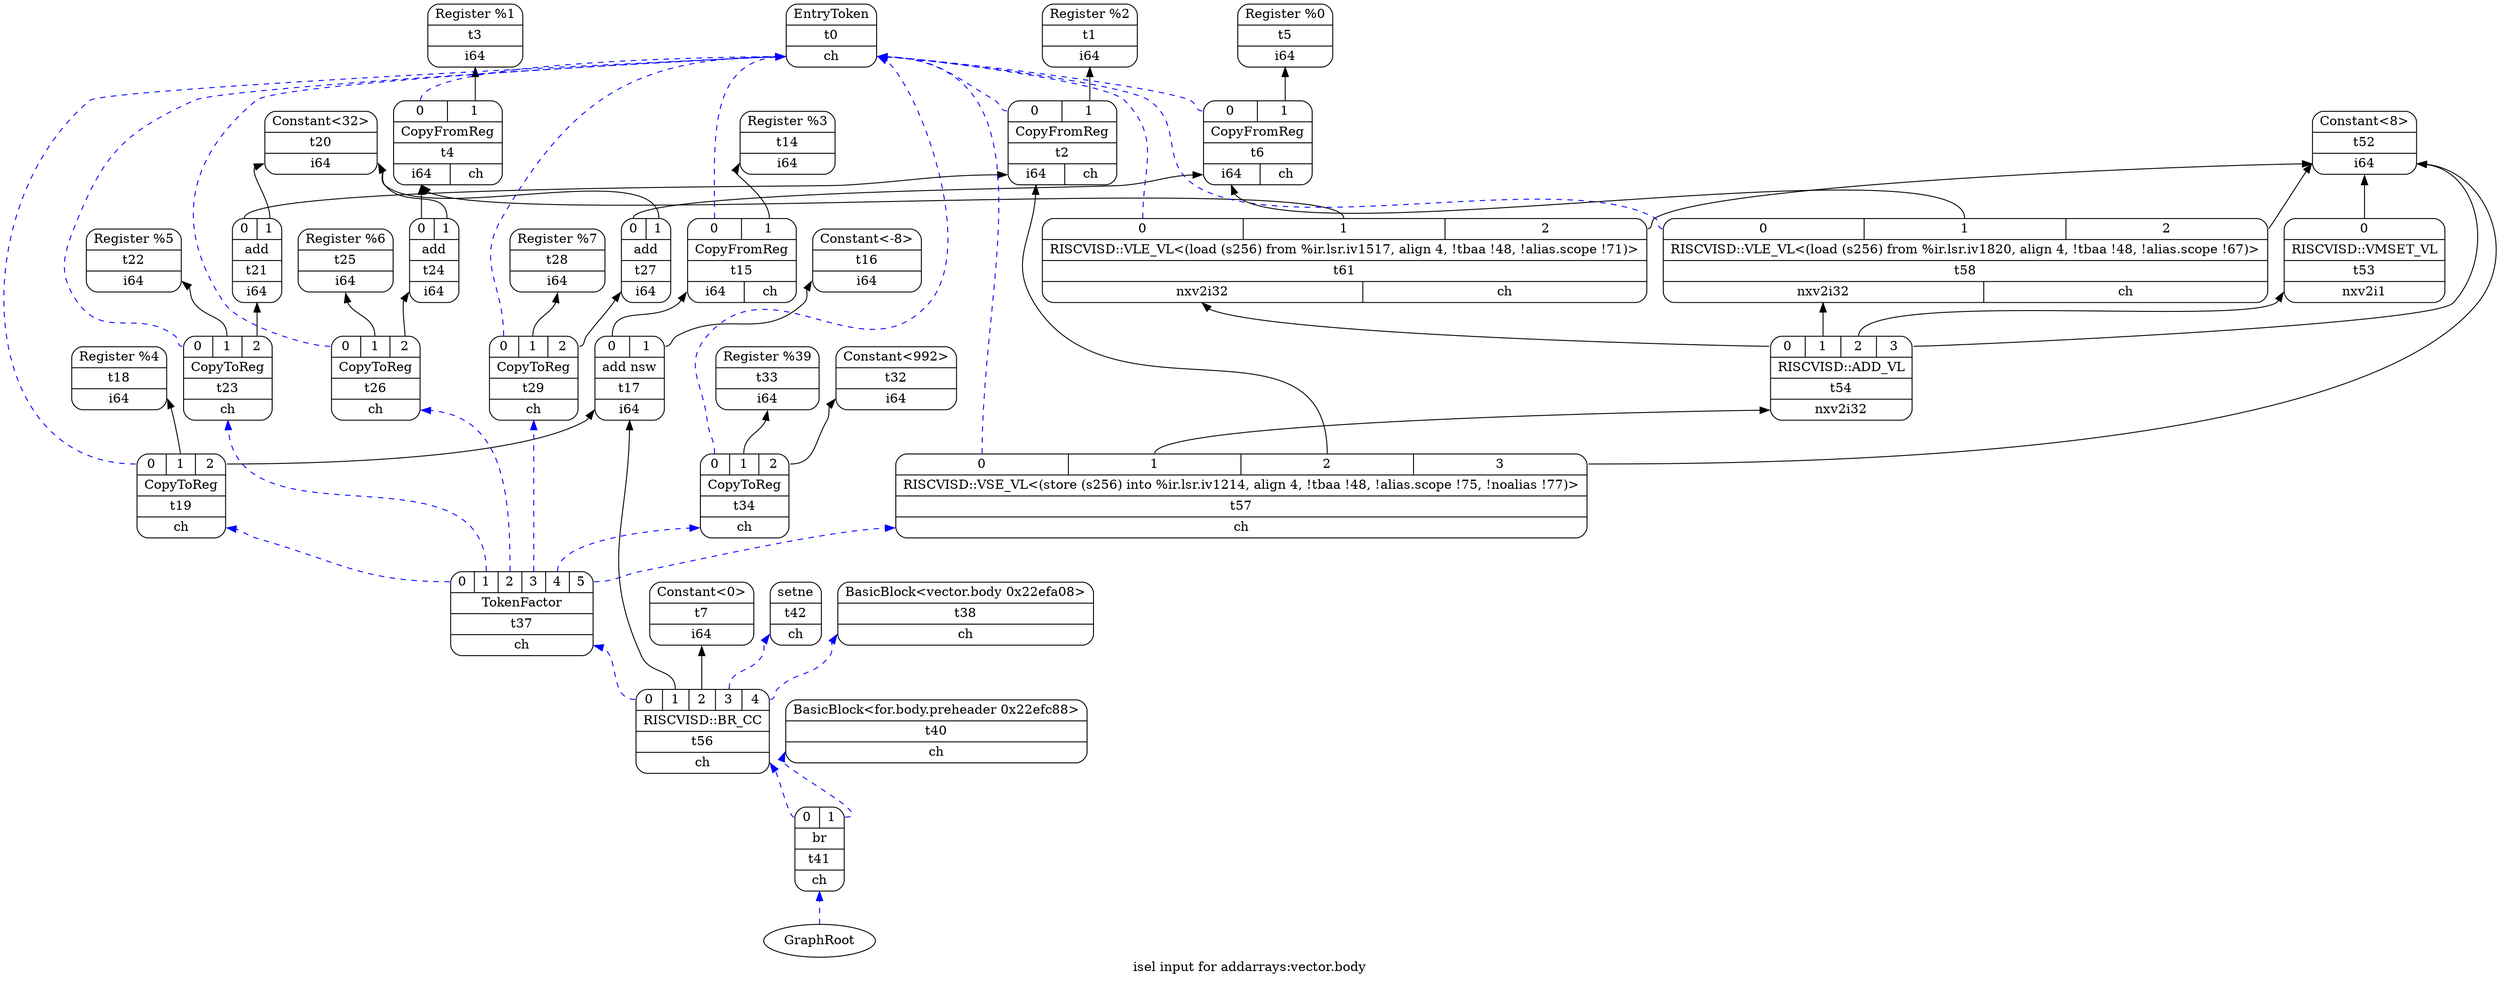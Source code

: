 digraph "isel input for addarrays:vector.body" {
	rankdir="BT";
	label="isel input for addarrays:vector.body";

	Node0x2246f68 [shape=record,shape=Mrecord,label="{EntryToken|t0|{<d0>ch}}"];
	Node0x22ff380 [shape=record,shape=Mrecord,label="{Register %2|t1|{<d0>i64}}"];
	Node0x22fbf70 [shape=record,shape=Mrecord,label="{Register %1|t3|{<d0>i64}}"];
	Node0x22fb548 [shape=record,shape=Mrecord,label="{Register %0|t5|{<d0>i64}}"];
	Node0x22f3c00 [shape=record,shape=Mrecord,label="{Constant\<0\>|t7|{<d0>i64}}"];
	Node0x22f8610 [shape=record,shape=Mrecord,label="{Register %3|t14|{<d0>i64}}"];
	Node0x22f8a88 [shape=record,shape=Mrecord,label="{Constant\<-8\>|t16|{<d0>i64}}"];
	Node0x22fb6e8 [shape=record,shape=Mrecord,label="{Register %4|t18|{<d0>i64}}"];
	Node0x22ff2b0 [shape=record,shape=Mrecord,label="{Constant\<32\>|t20|{<d0>i64}}"];
	Node0x22f31d8 [shape=record,shape=Mrecord,label="{Register %5|t22|{<d0>i64}}"];
	Node0x22f3c68 [shape=record,shape=Mrecord,label="{Register %6|t25|{<d0>i64}}"];
	Node0x22f3e08 [shape=record,shape=Mrecord,label="{Register %7|t28|{<d0>i64}}"];
	Node0x22f3a60 [shape=record,shape=Mrecord,label="{Constant\<992\>|t32|{<d0>i64}}"];
	Node0x22fbdd0 [shape=record,shape=Mrecord,label="{Register %39|t33|{<d0>i64}}"];
	Node0x22f3170 [shape=record,shape=Mrecord,label="{BasicBlock\<vector.body 0x22efa08\>|t38|{<d0>ch}}"];
	Node0x22f8d60 [shape=record,shape=Mrecord,label="{BasicBlock\<for.body.preheader 0x22efc88\>|t40|{<d0>ch}}"];
	Node0x22f8e98 [shape=record,shape=Mrecord,label="{setne|t42|{<d0>ch}}"];
	Node0x22fbb60 [shape=record,shape=Mrecord,label="{Constant\<8\>|t52|{<d0>i64}}"];
	Node0x22f8818 [shape=record,shape=Mrecord,label="{{<s0>0|<s1>1}|CopyFromReg|t2|{<d0>i64|<d1>ch}}"];
	Node0x22f8818:s0 -> Node0x2246f68:d0[color=blue,style=dashed];
	Node0x22f8818:s1 -> Node0x22ff380:d0;
	Node0x22ff3e8 [shape=record,shape=Mrecord,label="{{<s0>0|<s1>1}|CopyFromReg|t4|{<d0>i64|<d1>ch}}"];
	Node0x22ff3e8:s0 -> Node0x2246f68:d0[color=blue,style=dashed];
	Node0x22ff3e8:s1 -> Node0x22fbf70:d0;
	Node0x22f8f68 [shape=record,shape=Mrecord,label="{{<s0>0|<s1>1}|CopyFromReg|t6|{<d0>i64|<d1>ch}}"];
	Node0x22f8f68:s0 -> Node0x2246f68:d0[color=blue,style=dashed];
	Node0x22f8f68:s1 -> Node0x22fb548:d0;
	Node0x22f4078 [shape=record,shape=Mrecord,label="{{<s0>0|<s1>1}|CopyFromReg|t15|{<d0>i64|<d1>ch}}"];
	Node0x22f4078:s0 -> Node0x2246f68:d0[color=blue,style=dashed];
	Node0x22f4078:s1 -> Node0x22f8610:d0;
	Node0x22f9240 [shape=record,shape=Mrecord,label="{{<s0>0|<s1>1|<s2>2}|CopyToReg|t34|{<d0>ch}}"];
	Node0x22f9240:s0 -> Node0x2246f68:d0[color=blue,style=dashed];
	Node0x22f9240:s1 -> Node0x22fbdd0:d0;
	Node0x22f9240:s2 -> Node0x22f3a60:d0;
	Node0x22f8748 [shape=record,shape=Mrecord,label="{{<s0>0}|RISCVISD::VMSET_VL|t53|{<d0>nxv2i1}}"];
	Node0x22f8748:s0 -> Node0x22fbb60:d0;
	Node0x22f8c90 [shape=record,shape=Mrecord,label="{{<s0>0|<s1>1}|add|t21|{<d0>i64}}"];
	Node0x22f8c90:s0 -> Node0x22f8818:d0;
	Node0x22f8c90:s1 -> Node0x22ff2b0:d0;
	Node0x22f3b30 [shape=record,shape=Mrecord,label="{{<s0>0|<s1>1}|add|t24|{<d0>i64}}"];
	Node0x22f3b30:s0 -> Node0x22ff3e8:d0;
	Node0x22f3b30:s1 -> Node0x22ff2b0:d0;
	Node0x22f3858 [shape=record,shape=Mrecord,label="{{<s0>0|<s1>1}|add|t27|{<d0>i64}}"];
	Node0x22f3858:s0 -> Node0x22f8f68:d0;
	Node0x22f3858:s1 -> Node0x22ff2b0:d0;
	Node0x22f9108 [shape=record,shape=Mrecord,label="{{<s0>0|<s1>1}|add nsw|t17|{<d0>i64}}"];
	Node0x22f9108:s0 -> Node0x22f4078:d0;
	Node0x22f9108:s1 -> Node0x22f8a88:d0;
	Node0x22f3f40 [shape=record,shape=Mrecord,label="{{<s0>0|<s1>1|<s2>2}|CopyToReg|t23|{<d0>ch}}"];
	Node0x22f3f40:s0 -> Node0x2246f68:d0[color=blue,style=dashed];
	Node0x22f3f40:s1 -> Node0x22f31d8:d0;
	Node0x22f3f40:s2 -> Node0x22f8c90:d0;
	Node0x22f3378 [shape=record,shape=Mrecord,label="{{<s0>0|<s1>1|<s2>2}|CopyToReg|t26|{<d0>ch}}"];
	Node0x22f3378:s0 -> Node0x2246f68:d0[color=blue,style=dashed];
	Node0x22f3378:s1 -> Node0x22f3c68:d0;
	Node0x22f3378:s2 -> Node0x22f3b30:d0;
	Node0x22f3310 [shape=record,shape=Mrecord,label="{{<s0>0|<s1>1|<s2>2}|CopyToReg|t29|{<d0>ch}}"];
	Node0x22f3310:s0 -> Node0x2246f68:d0[color=blue,style=dashed];
	Node0x22f3310:s1 -> Node0x22f3e08:d0;
	Node0x22f3310:s2 -> Node0x22f3858:d0;
	Node0x22f3d38 [shape=record,shape=Mrecord,label="{{<s0>0|<s1>1|<s2>2}|CopyToReg|t19|{<d0>ch}}"];
	Node0x22f3d38:s0 -> Node0x2246f68:d0[color=blue,style=dashed];
	Node0x22f3d38:s1 -> Node0x22fb6e8:d0;
	Node0x22f3d38:s2 -> Node0x22f9108:d0;
	Node0x22ffee0 [shape=record,shape=Mrecord,label="{{<s0>0|<s1>1|<s2>2|<s3>3}|RISCVISD::ADD_VL|t54|{<d0>nxv2i32}}"];
	Node0x22ffee0:s0 -> Node0x22ff658:d0;
	Node0x22ffee0:s1 -> Node0x22fb9c0:d0;
	Node0x22ffee0:s2 -> Node0x22f8748:d0;
	Node0x22ffee0:s3 -> Node0x22fbb60:d0;
	Node0x22f8950 [shape=record,shape=Mrecord,label="{{<s0>0|<s1>1|<s2>2|<s3>3|<s4>4|<s5>5}|TokenFactor|t37|{<d0>ch}}"];
	Node0x22f8950:s0 -> Node0x22f3d38:d0[color=blue,style=dashed];
	Node0x22f8950:s1 -> Node0x22f3f40:d0[color=blue,style=dashed];
	Node0x22f8950:s2 -> Node0x22f3378:d0[color=blue,style=dashed];
	Node0x22f8950:s3 -> Node0x22f3310:d0[color=blue,style=dashed];
	Node0x22f8950:s4 -> Node0x22f9240:d0[color=blue,style=dashed];
	Node0x22f8950:s5 -> Node0x22fb478:d0[color=blue,style=dashed];
	Node0x22fb2d8 [shape=record,shape=Mrecord,label="{{<s0>0|<s1>1}|br|t41|{<d0>ch}}"];
	Node0x22fb2d8:s0 -> Node0x22f8678:d0[color=blue,style=dashed];
	Node0x22fb2d8:s1 -> Node0x22f8d60:d0[color=blue,style=dashed];
	Node0x22f8678 [shape=record,shape=Mrecord,label="{{<s0>0|<s1>1|<s2>2|<s3>3|<s4>4}|RISCVISD::BR_CC|t56|{<d0>ch}}"];
	Node0x22f8678:s0 -> Node0x22f8950:d0[color=blue,style=dashed];
	Node0x22f8678:s1 -> Node0x22f9108:d0;
	Node0x22f8678:s2 -> Node0x22f3c00:d0;
	Node0x22f8678:s3 -> Node0x22f8e98:d0[color=blue,style=dashed];
	Node0x22f8678:s4 -> Node0x22f3170:d0[color=blue,style=dashed];
	Node0x22fb478 [shape=record,shape=Mrecord,label="{{<s0>0|<s1>1|<s2>2|<s3>3}|RISCVISD::VSE_VL\<(store (s256) into %ir.lsr.iv1214, align 4, !tbaa !48, !alias.scope !75, !noalias !77)\>|t57|{<d0>ch}}"];
	Node0x22fb478:s0 -> Node0x2246f68:d0[color=blue,style=dashed];
	Node0x22fb478:s1 -> Node0x22ffee0:d0;
	Node0x22fb478:s2 -> Node0x22f8818:d0;
	Node0x22fb478:s3 -> Node0x22fbb60:d0;
	Node0x22fb9c0 [shape=record,shape=Mrecord,label="{{<s0>0|<s1>1|<s2>2}|RISCVISD::VLE_VL\<(load (s256) from %ir.lsr.iv1820, align 4, !tbaa !48, !alias.scope !67)\>|t58|{<d0>nxv2i32|<d1>ch}}"];
	Node0x22fb9c0:s0 -> Node0x2246f68:d0[color=blue,style=dashed];
	Node0x22fb9c0:s1 -> Node0x22f8f68:d0;
	Node0x22fb9c0:s2 -> Node0x22fbb60:d0;
	Node0x22ff658 [shape=record,shape=Mrecord,label="{{<s0>0|<s1>1|<s2>2}|RISCVISD::VLE_VL\<(load (s256) from %ir.lsr.iv1517, align 4, !tbaa !48, !alias.scope !71)\>|t61|{<d0>nxv2i32|<d1>ch}}"];
	Node0x22ff658:s0 -> Node0x2246f68:d0[color=blue,style=dashed];
	Node0x22ff658:s1 -> Node0x22ff3e8:d0;
	Node0x22ff658:s2 -> Node0x22fbb60:d0;
	Node0x0[ plaintext=circle, label ="GraphRoot"];
	Node0x0 -> Node0x22fb2d8:d0[color=blue,style=dashed];
}
